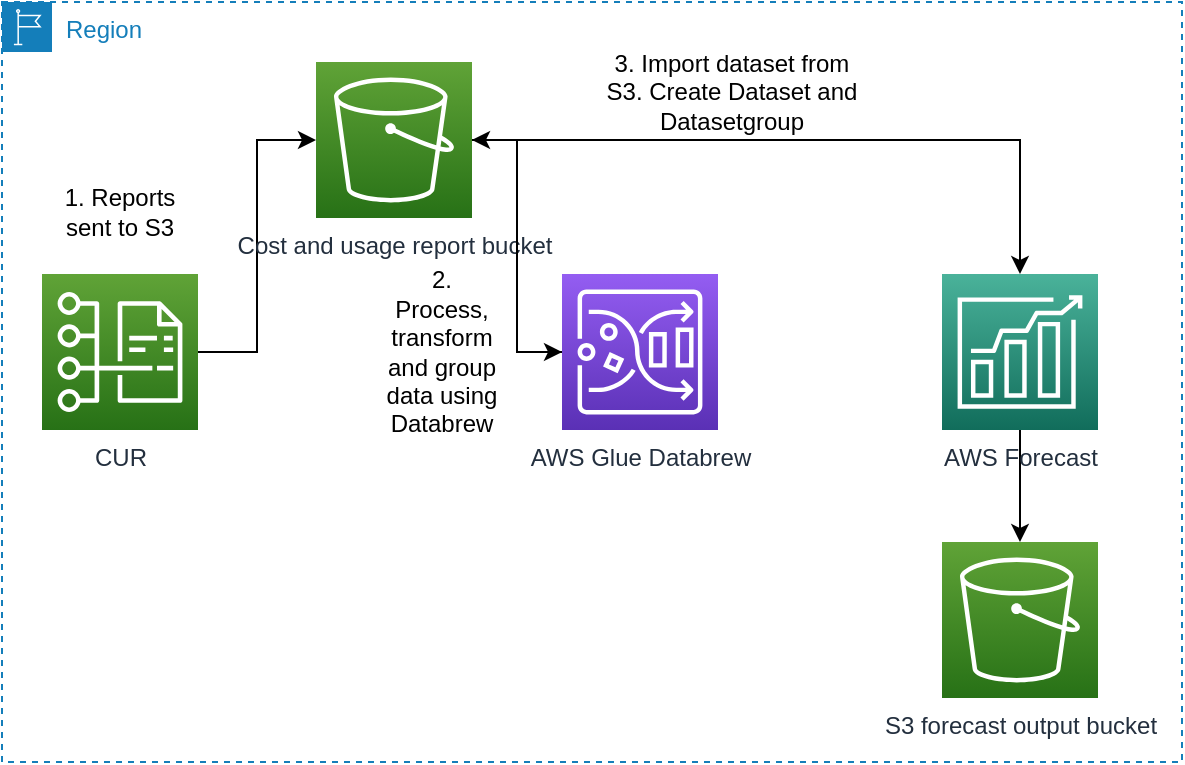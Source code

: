 <mxfile version="15.5.6" type="device"><diagram id="kWjqE_cimQTvrnlJxlrx" name="Page-1"><mxGraphModel dx="1298" dy="682" grid="1" gridSize="10" guides="1" tooltips="1" connect="1" arrows="1" fold="1" page="1" pageScale="1" pageWidth="850" pageHeight="1100" math="0" shadow="0"><root><mxCell id="0"/><mxCell id="1" parent="0"/><mxCell id="0s12PQ2rnnJKwJU1Wizh-1" value="Region" style="points=[[0,0],[0.25,0],[0.5,0],[0.75,0],[1,0],[1,0.25],[1,0.5],[1,0.75],[1,1],[0.75,1],[0.5,1],[0.25,1],[0,1],[0,0.75],[0,0.5],[0,0.25]];outlineConnect=0;gradientColor=none;html=1;whiteSpace=wrap;fontSize=12;fontStyle=0;shape=mxgraph.aws4.group;grIcon=mxgraph.aws4.group_region;strokeColor=#147EBA;fillColor=none;verticalAlign=top;align=left;spacingLeft=30;fontColor=#147EBA;dashed=1;" vertex="1" parent="1"><mxGeometry x="190" y="60" width="590" height="380" as="geometry"/></mxCell><mxCell id="0s12PQ2rnnJKwJU1Wizh-4" style="edgeStyle=orthogonalEdgeStyle;rounded=0;orthogonalLoop=1;jettySize=auto;html=1;entryX=0;entryY=0.5;entryDx=0;entryDy=0;entryPerimeter=0;" edge="1" parent="1" source="0s12PQ2rnnJKwJU1Wizh-2" target="0s12PQ2rnnJKwJU1Wizh-3"><mxGeometry relative="1" as="geometry"/></mxCell><mxCell id="0s12PQ2rnnJKwJU1Wizh-2" value="CUR" style="sketch=0;points=[[0,0,0],[0.25,0,0],[0.5,0,0],[0.75,0,0],[1,0,0],[0,1,0],[0.25,1,0],[0.5,1,0],[0.75,1,0],[1,1,0],[0,0.25,0],[0,0.5,0],[0,0.75,0],[1,0.25,0],[1,0.5,0],[1,0.75,0]];outlineConnect=0;fontColor=#232F3E;gradientColor=#60A337;gradientDirection=north;fillColor=#277116;strokeColor=#ffffff;dashed=0;verticalLabelPosition=bottom;verticalAlign=top;align=center;html=1;fontSize=12;fontStyle=0;aspect=fixed;shape=mxgraph.aws4.resourceIcon;resIcon=mxgraph.aws4.cost_and_usage_report;" vertex="1" parent="1"><mxGeometry x="210" y="196" width="78" height="78" as="geometry"/></mxCell><mxCell id="0s12PQ2rnnJKwJU1Wizh-6" style="edgeStyle=orthogonalEdgeStyle;rounded=0;orthogonalLoop=1;jettySize=auto;html=1;entryX=0;entryY=0.5;entryDx=0;entryDy=0;entryPerimeter=0;" edge="1" parent="1" source="0s12PQ2rnnJKwJU1Wizh-3" target="0s12PQ2rnnJKwJU1Wizh-5"><mxGeometry relative="1" as="geometry"/></mxCell><mxCell id="0s12PQ2rnnJKwJU1Wizh-9" style="edgeStyle=orthogonalEdgeStyle;rounded=0;orthogonalLoop=1;jettySize=auto;html=1;entryX=0.5;entryY=0;entryDx=0;entryDy=0;entryPerimeter=0;" edge="1" parent="1" source="0s12PQ2rnnJKwJU1Wizh-3" target="0s12PQ2rnnJKwJU1Wizh-10"><mxGeometry relative="1" as="geometry"/></mxCell><mxCell id="0s12PQ2rnnJKwJU1Wizh-3" value="&lt;div&gt;Cost and usage report bucket&lt;/div&gt;&lt;div&gt;&lt;br&gt;&lt;/div&gt;" style="sketch=0;points=[[0,0,0],[0.25,0,0],[0.5,0,0],[0.75,0,0],[1,0,0],[0,1,0],[0.25,1,0],[0.5,1,0],[0.75,1,0],[1,1,0],[0,0.25,0],[0,0.5,0],[0,0.75,0],[1,0.25,0],[1,0.5,0],[1,0.75,0]];outlineConnect=0;fontColor=#232F3E;gradientColor=#60A337;gradientDirection=north;fillColor=#277116;strokeColor=#ffffff;dashed=0;verticalLabelPosition=bottom;verticalAlign=top;align=center;html=1;fontSize=12;fontStyle=0;aspect=fixed;shape=mxgraph.aws4.resourceIcon;resIcon=mxgraph.aws4.s3;" vertex="1" parent="1"><mxGeometry x="347" y="90" width="78" height="78" as="geometry"/></mxCell><mxCell id="0s12PQ2rnnJKwJU1Wizh-8" style="edgeStyle=orthogonalEdgeStyle;rounded=0;orthogonalLoop=1;jettySize=auto;html=1;entryX=1;entryY=0.5;entryDx=0;entryDy=0;entryPerimeter=0;" edge="1" parent="1" source="0s12PQ2rnnJKwJU1Wizh-5" target="0s12PQ2rnnJKwJU1Wizh-3"><mxGeometry relative="1" as="geometry"/></mxCell><mxCell id="0s12PQ2rnnJKwJU1Wizh-5" value="AWS Glue Databrew" style="sketch=0;points=[[0,0,0],[0.25,0,0],[0.5,0,0],[0.75,0,0],[1,0,0],[0,1,0],[0.25,1,0],[0.5,1,0],[0.75,1,0],[1,1,0],[0,0.25,0],[0,0.5,0],[0,0.75,0],[1,0.25,0],[1,0.5,0],[1,0.75,0]];outlineConnect=0;fontColor=#232F3E;gradientColor=#945DF2;gradientDirection=north;fillColor=#5A30B5;strokeColor=#ffffff;dashed=0;verticalLabelPosition=bottom;verticalAlign=top;align=center;html=1;fontSize=12;fontStyle=0;aspect=fixed;shape=mxgraph.aws4.resourceIcon;resIcon=mxgraph.aws4.glue_databrew;" vertex="1" parent="1"><mxGeometry x="470" y="196" width="78" height="78" as="geometry"/></mxCell><mxCell id="0s12PQ2rnnJKwJU1Wizh-12" value="" style="edgeStyle=orthogonalEdgeStyle;rounded=0;orthogonalLoop=1;jettySize=auto;html=1;" edge="1" parent="1" source="0s12PQ2rnnJKwJU1Wizh-10" target="0s12PQ2rnnJKwJU1Wizh-11"><mxGeometry relative="1" as="geometry"/></mxCell><mxCell id="0s12PQ2rnnJKwJU1Wizh-10" value="AWS Forecast" style="sketch=0;points=[[0,0,0],[0.25,0,0],[0.5,0,0],[0.75,0,0],[1,0,0],[0,1,0],[0.25,1,0],[0.5,1,0],[0.75,1,0],[1,1,0],[0,0.25,0],[0,0.5,0],[0,0.75,0],[1,0.25,0],[1,0.5,0],[1,0.75,0]];outlineConnect=0;fontColor=#232F3E;gradientColor=#4AB29A;gradientDirection=north;fillColor=#116D5B;strokeColor=#ffffff;dashed=0;verticalLabelPosition=bottom;verticalAlign=top;align=center;html=1;fontSize=12;fontStyle=0;aspect=fixed;shape=mxgraph.aws4.resourceIcon;resIcon=mxgraph.aws4.forecast;" vertex="1" parent="1"><mxGeometry x="660" y="196" width="78" height="78" as="geometry"/></mxCell><mxCell id="0s12PQ2rnnJKwJU1Wizh-11" value="S3 forecast output bucket" style="sketch=0;points=[[0,0,0],[0.25,0,0],[0.5,0,0],[0.75,0,0],[1,0,0],[0,1,0],[0.25,1,0],[0.5,1,0],[0.75,1,0],[1,1,0],[0,0.25,0],[0,0.5,0],[0,0.75,0],[1,0.25,0],[1,0.5,0],[1,0.75,0]];outlineConnect=0;fontColor=#232F3E;gradientColor=#60A337;gradientDirection=north;fillColor=#277116;strokeColor=#ffffff;dashed=0;verticalLabelPosition=bottom;verticalAlign=top;align=center;html=1;fontSize=12;fontStyle=0;aspect=fixed;shape=mxgraph.aws4.resourceIcon;resIcon=mxgraph.aws4.s3;" vertex="1" parent="1"><mxGeometry x="660" y="330" width="78" height="78" as="geometry"/></mxCell><mxCell id="0s12PQ2rnnJKwJU1Wizh-13" value="1. Reports sent to S3" style="text;html=1;strokeColor=none;fillColor=none;align=center;verticalAlign=middle;whiteSpace=wrap;rounded=0;" vertex="1" parent="1"><mxGeometry x="219" y="150" width="60" height="30" as="geometry"/></mxCell><mxCell id="0s12PQ2rnnJKwJU1Wizh-14" value="2. Process, transform and group data using Databrew" style="text;html=1;strokeColor=none;fillColor=none;align=center;verticalAlign=middle;whiteSpace=wrap;rounded=0;" vertex="1" parent="1"><mxGeometry x="380" y="220" width="60" height="30" as="geometry"/></mxCell><mxCell id="0s12PQ2rnnJKwJU1Wizh-15" value="3. Import dataset from S3. Create Dataset and Datasetgroup" style="text;html=1;strokeColor=none;fillColor=none;align=center;verticalAlign=middle;whiteSpace=wrap;rounded=0;" vertex="1" parent="1"><mxGeometry x="490" y="90" width="130" height="30" as="geometry"/></mxCell></root></mxGraphModel></diagram></mxfile>